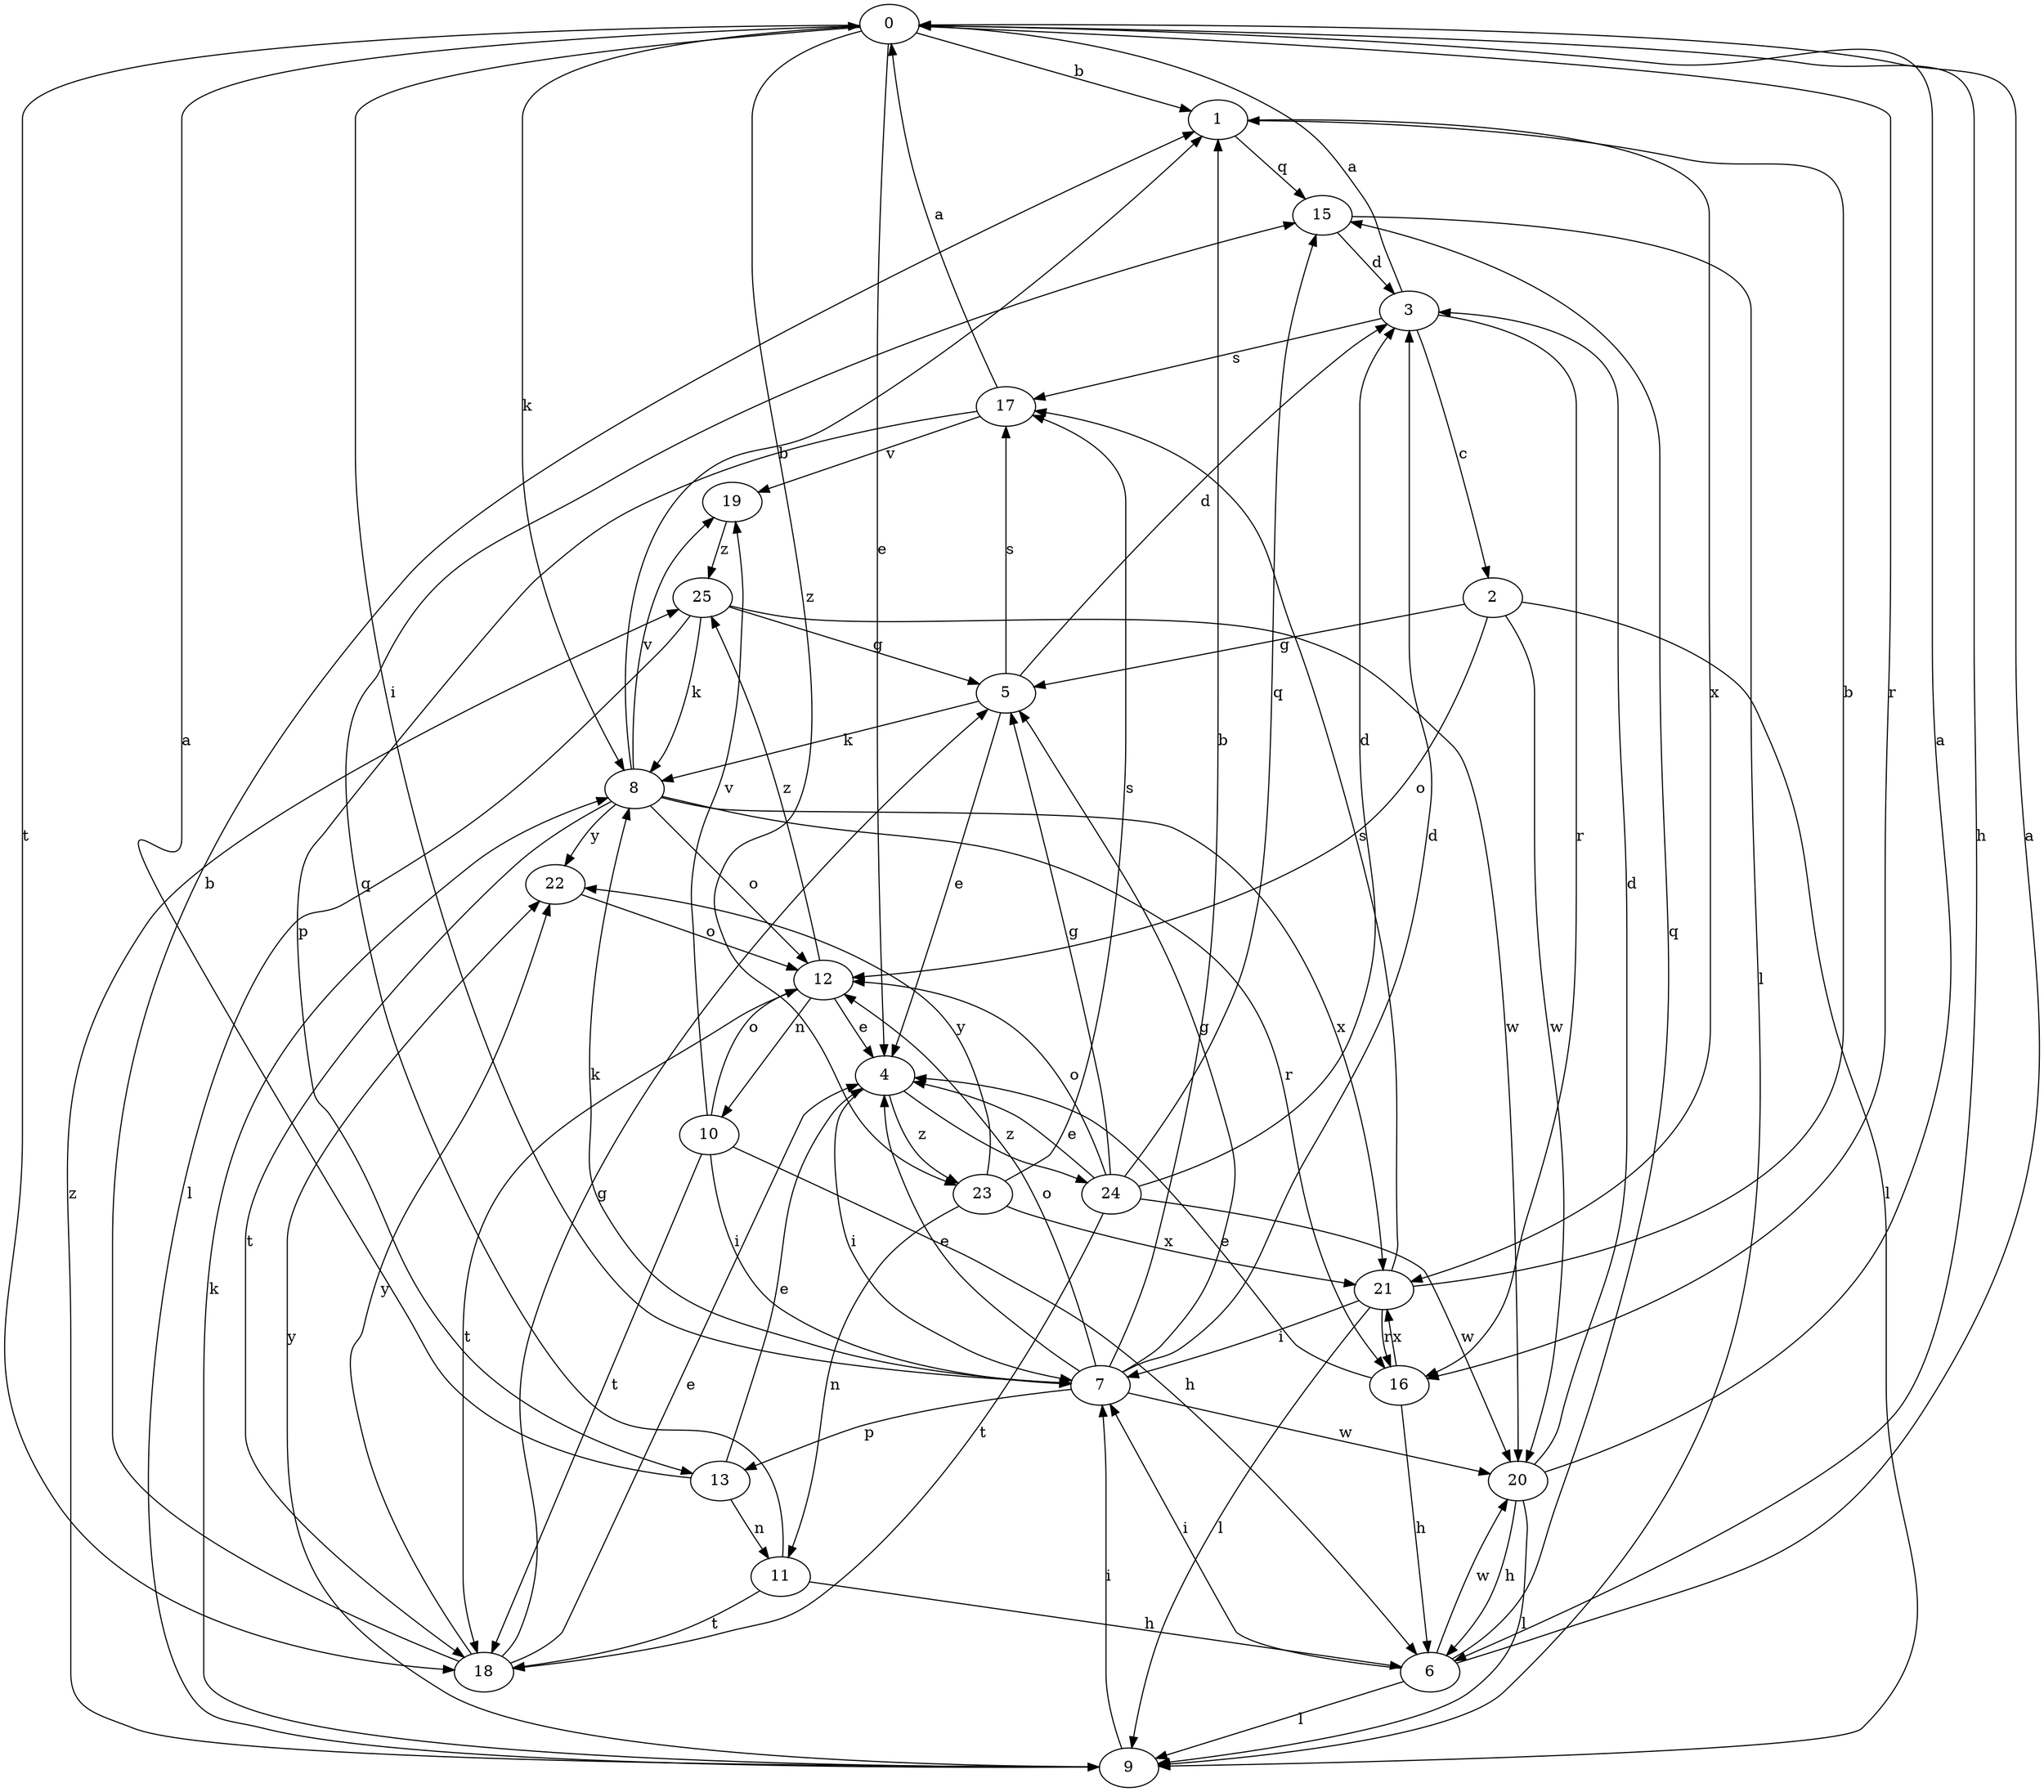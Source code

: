 strict digraph  {
0;
1;
2;
3;
4;
5;
6;
7;
8;
9;
10;
11;
12;
13;
15;
16;
17;
18;
19;
20;
21;
22;
23;
24;
25;
0 -> 1  [label=b];
0 -> 4  [label=e];
0 -> 6  [label=h];
0 -> 7  [label=i];
0 -> 8  [label=k];
0 -> 16  [label=r];
0 -> 18  [label=t];
0 -> 23  [label=z];
1 -> 15  [label=q];
1 -> 21  [label=x];
2 -> 5  [label=g];
2 -> 9  [label=l];
2 -> 12  [label=o];
2 -> 20  [label=w];
3 -> 0  [label=a];
3 -> 2  [label=c];
3 -> 16  [label=r];
3 -> 17  [label=s];
4 -> 7  [label=i];
4 -> 23  [label=z];
4 -> 24  [label=z];
5 -> 3  [label=d];
5 -> 4  [label=e];
5 -> 8  [label=k];
5 -> 17  [label=s];
6 -> 0  [label=a];
6 -> 7  [label=i];
6 -> 9  [label=l];
6 -> 15  [label=q];
6 -> 20  [label=w];
7 -> 1  [label=b];
7 -> 3  [label=d];
7 -> 4  [label=e];
7 -> 5  [label=g];
7 -> 8  [label=k];
7 -> 12  [label=o];
7 -> 13  [label=p];
7 -> 20  [label=w];
8 -> 1  [label=b];
8 -> 12  [label=o];
8 -> 16  [label=r];
8 -> 18  [label=t];
8 -> 19  [label=v];
8 -> 21  [label=x];
8 -> 22  [label=y];
9 -> 7  [label=i];
9 -> 8  [label=k];
9 -> 22  [label=y];
9 -> 25  [label=z];
10 -> 6  [label=h];
10 -> 7  [label=i];
10 -> 12  [label=o];
10 -> 18  [label=t];
10 -> 19  [label=v];
11 -> 6  [label=h];
11 -> 15  [label=q];
11 -> 18  [label=t];
12 -> 4  [label=e];
12 -> 10  [label=n];
12 -> 18  [label=t];
12 -> 25  [label=z];
13 -> 0  [label=a];
13 -> 4  [label=e];
13 -> 11  [label=n];
15 -> 3  [label=d];
15 -> 9  [label=l];
16 -> 4  [label=e];
16 -> 6  [label=h];
16 -> 21  [label=x];
17 -> 0  [label=a];
17 -> 13  [label=p];
17 -> 19  [label=v];
18 -> 1  [label=b];
18 -> 4  [label=e];
18 -> 5  [label=g];
18 -> 22  [label=y];
19 -> 25  [label=z];
20 -> 0  [label=a];
20 -> 3  [label=d];
20 -> 6  [label=h];
20 -> 9  [label=l];
21 -> 1  [label=b];
21 -> 7  [label=i];
21 -> 9  [label=l];
21 -> 16  [label=r];
21 -> 17  [label=s];
22 -> 12  [label=o];
23 -> 11  [label=n];
23 -> 17  [label=s];
23 -> 21  [label=x];
23 -> 22  [label=y];
24 -> 3  [label=d];
24 -> 4  [label=e];
24 -> 5  [label=g];
24 -> 12  [label=o];
24 -> 15  [label=q];
24 -> 18  [label=t];
24 -> 20  [label=w];
25 -> 5  [label=g];
25 -> 8  [label=k];
25 -> 9  [label=l];
25 -> 20  [label=w];
}
